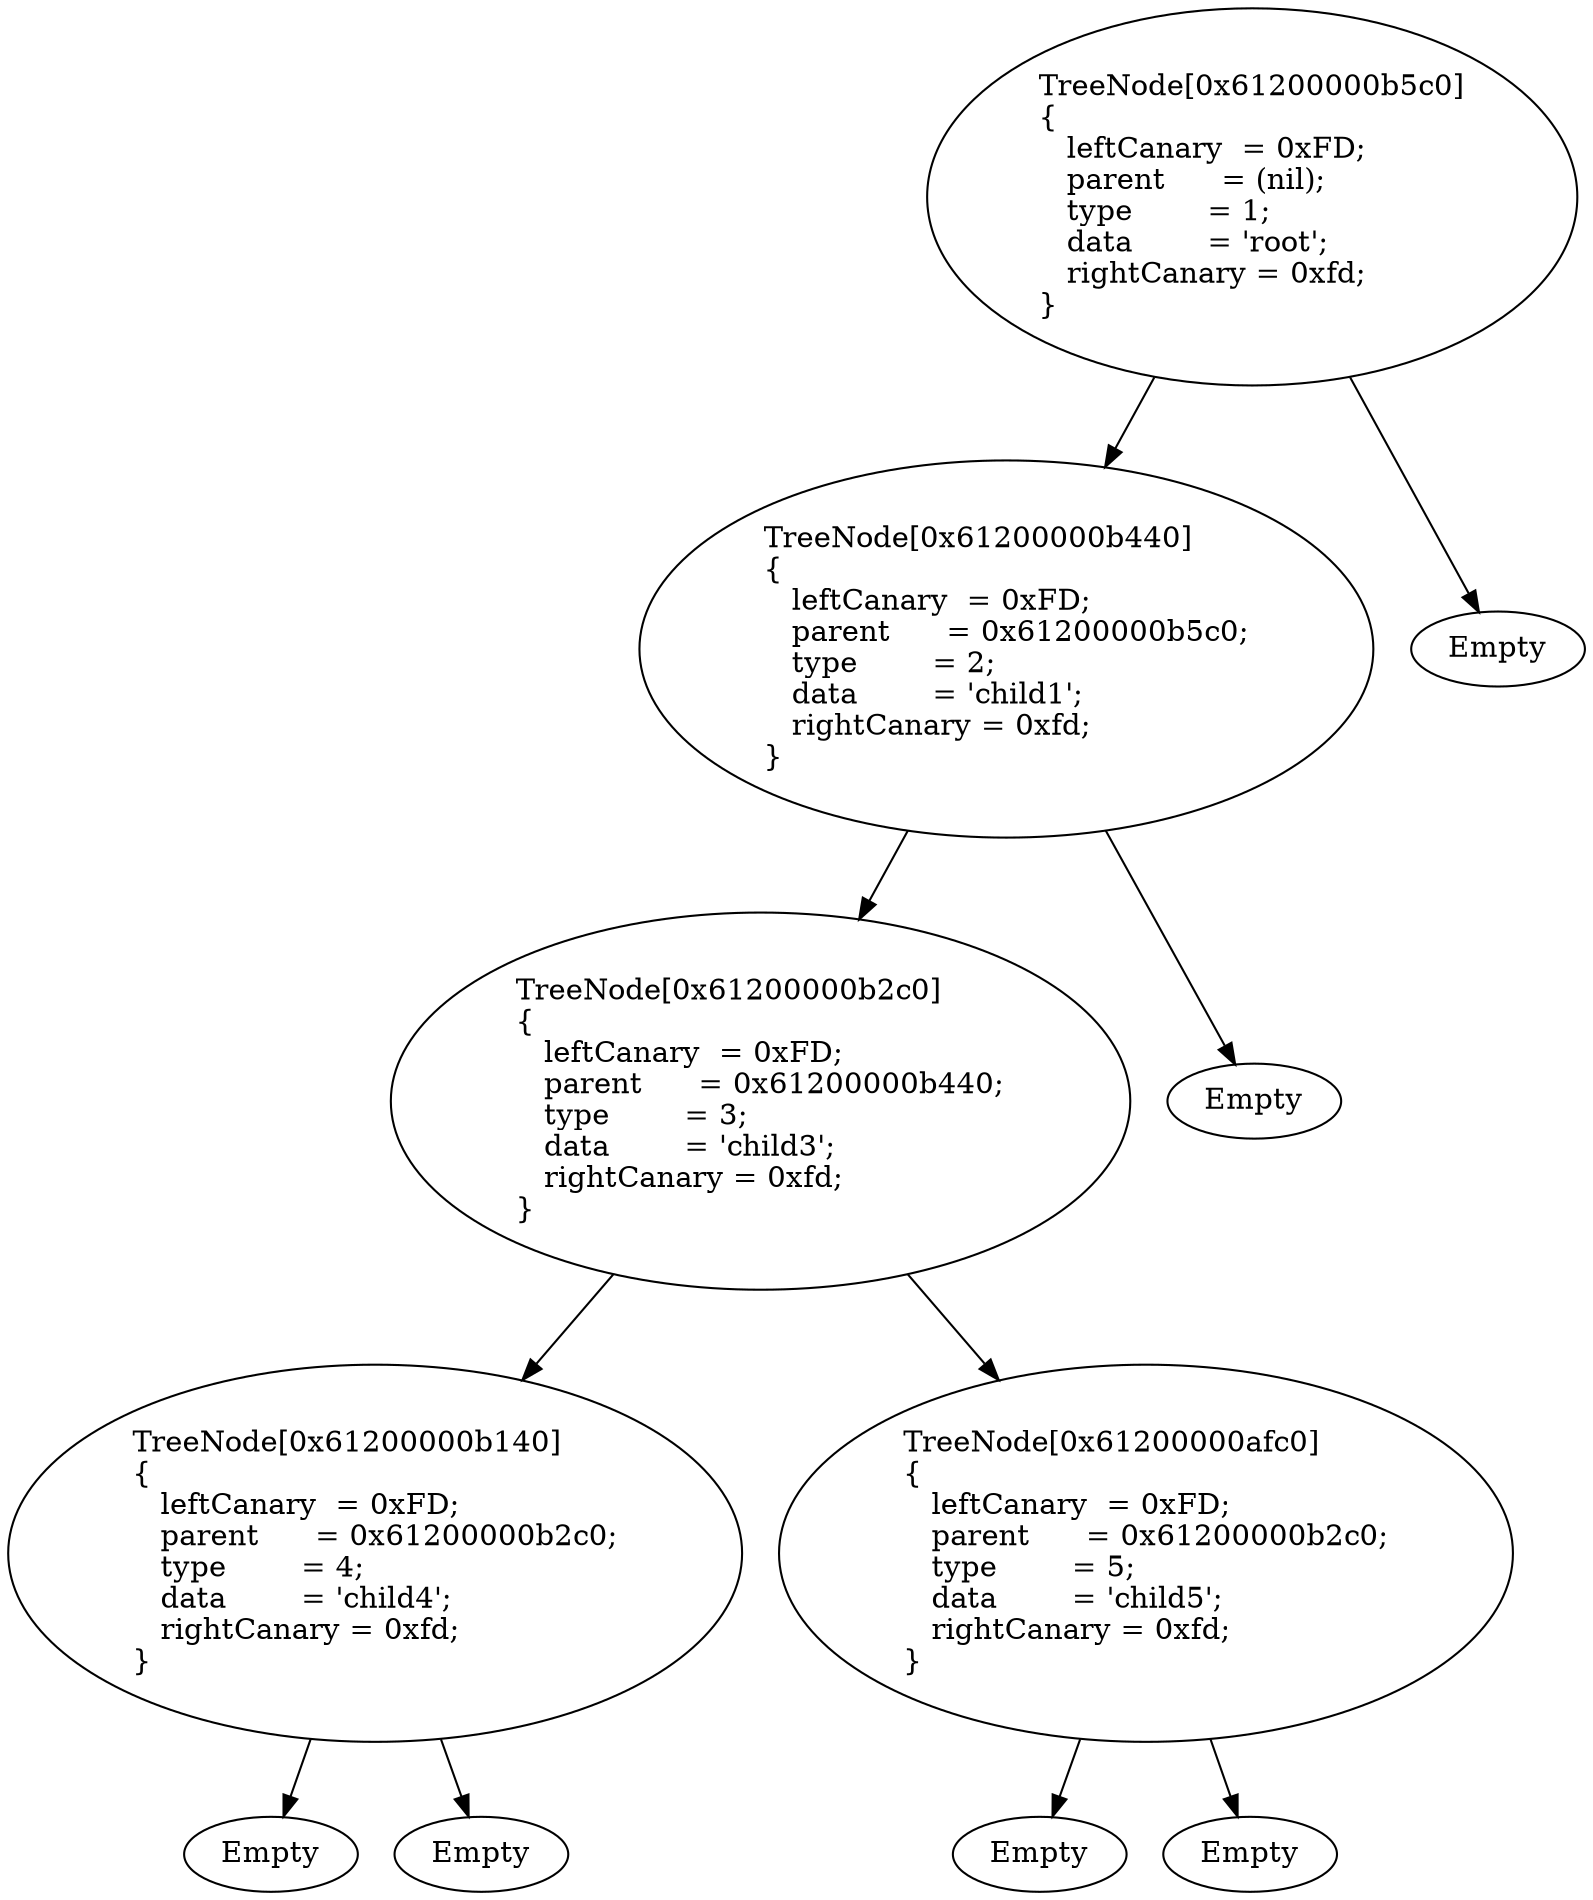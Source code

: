 digraph G {
TreeNode_0x61200000b5c0 [label="TreeNode[0x61200000b5c0]\l{\l   leftCanary  = 0xFD;\l   parent      = (nil);\l   type        = 1;\l   data        = 'root';\l   rightCanary = 0xfd;\l}\l"]
TreeNode_0x61200000b440 [label="TreeNode[0x61200000b440]\l{\l   leftCanary  = 0xFD;\l   parent      = 0x61200000b5c0;\l   type        = 2;\l   data        = 'child1';\l   rightCanary = 0xfd;\l}\l"]
TreeNode_0x61200000b2c0 [label="TreeNode[0x61200000b2c0]\l{\l   leftCanary  = 0xFD;\l   parent      = 0x61200000b440;\l   type        = 3;\l   data        = 'child3';\l   rightCanary = 0xfd;\l}\l"]
TreeNode_0x61200000b140 [label="TreeNode[0x61200000b140]\l{\l   leftCanary  = 0xFD;\l   parent      = 0x61200000b2c0;\l   type        = 4;\l   data        = 'child4';\l   rightCanary = 0xfd;\l}\l"]
TreeNode_0x61200000b140_Left [label="Empty"]
TreeNode_0x61200000b140 -> TreeNode_0x61200000b140_Left
TreeNode_0x61200000b140_Right [label="Empty"]
TreeNode_0x61200000b140 -> TreeNode_0x61200000b140_Right
TreeNode_0x61200000afc0 [label="TreeNode[0x61200000afc0]\l{\l   leftCanary  = 0xFD;\l   parent      = 0x61200000b2c0;\l   type        = 5;\l   data        = 'child5';\l   rightCanary = 0xfd;\l}\l"]
TreeNode_0x61200000afc0_Left [label="Empty"]
TreeNode_0x61200000afc0 -> TreeNode_0x61200000afc0_Left
TreeNode_0x61200000afc0_Right [label="Empty"]
TreeNode_0x61200000afc0 -> TreeNode_0x61200000afc0_Right
TreeNode_0x61200000b2c0 -> TreeNode_0x61200000b140
TreeNode_0x61200000b2c0 -> TreeNode_0x61200000afc0
TreeNode_0x61200000b440_Left [label="Empty"]
TreeNode_0x61200000b440 -> TreeNode_0x61200000b440_Left
TreeNode_0x61200000b440 -> TreeNode_0x61200000b2c0
TreeNode_0x61200000b5c0 -> TreeNode_0x61200000b440
TreeNode_0x61200000b5c0_Right [label="Empty"]
TreeNode_0x61200000b5c0 -> TreeNode_0x61200000b5c0_Right
}
